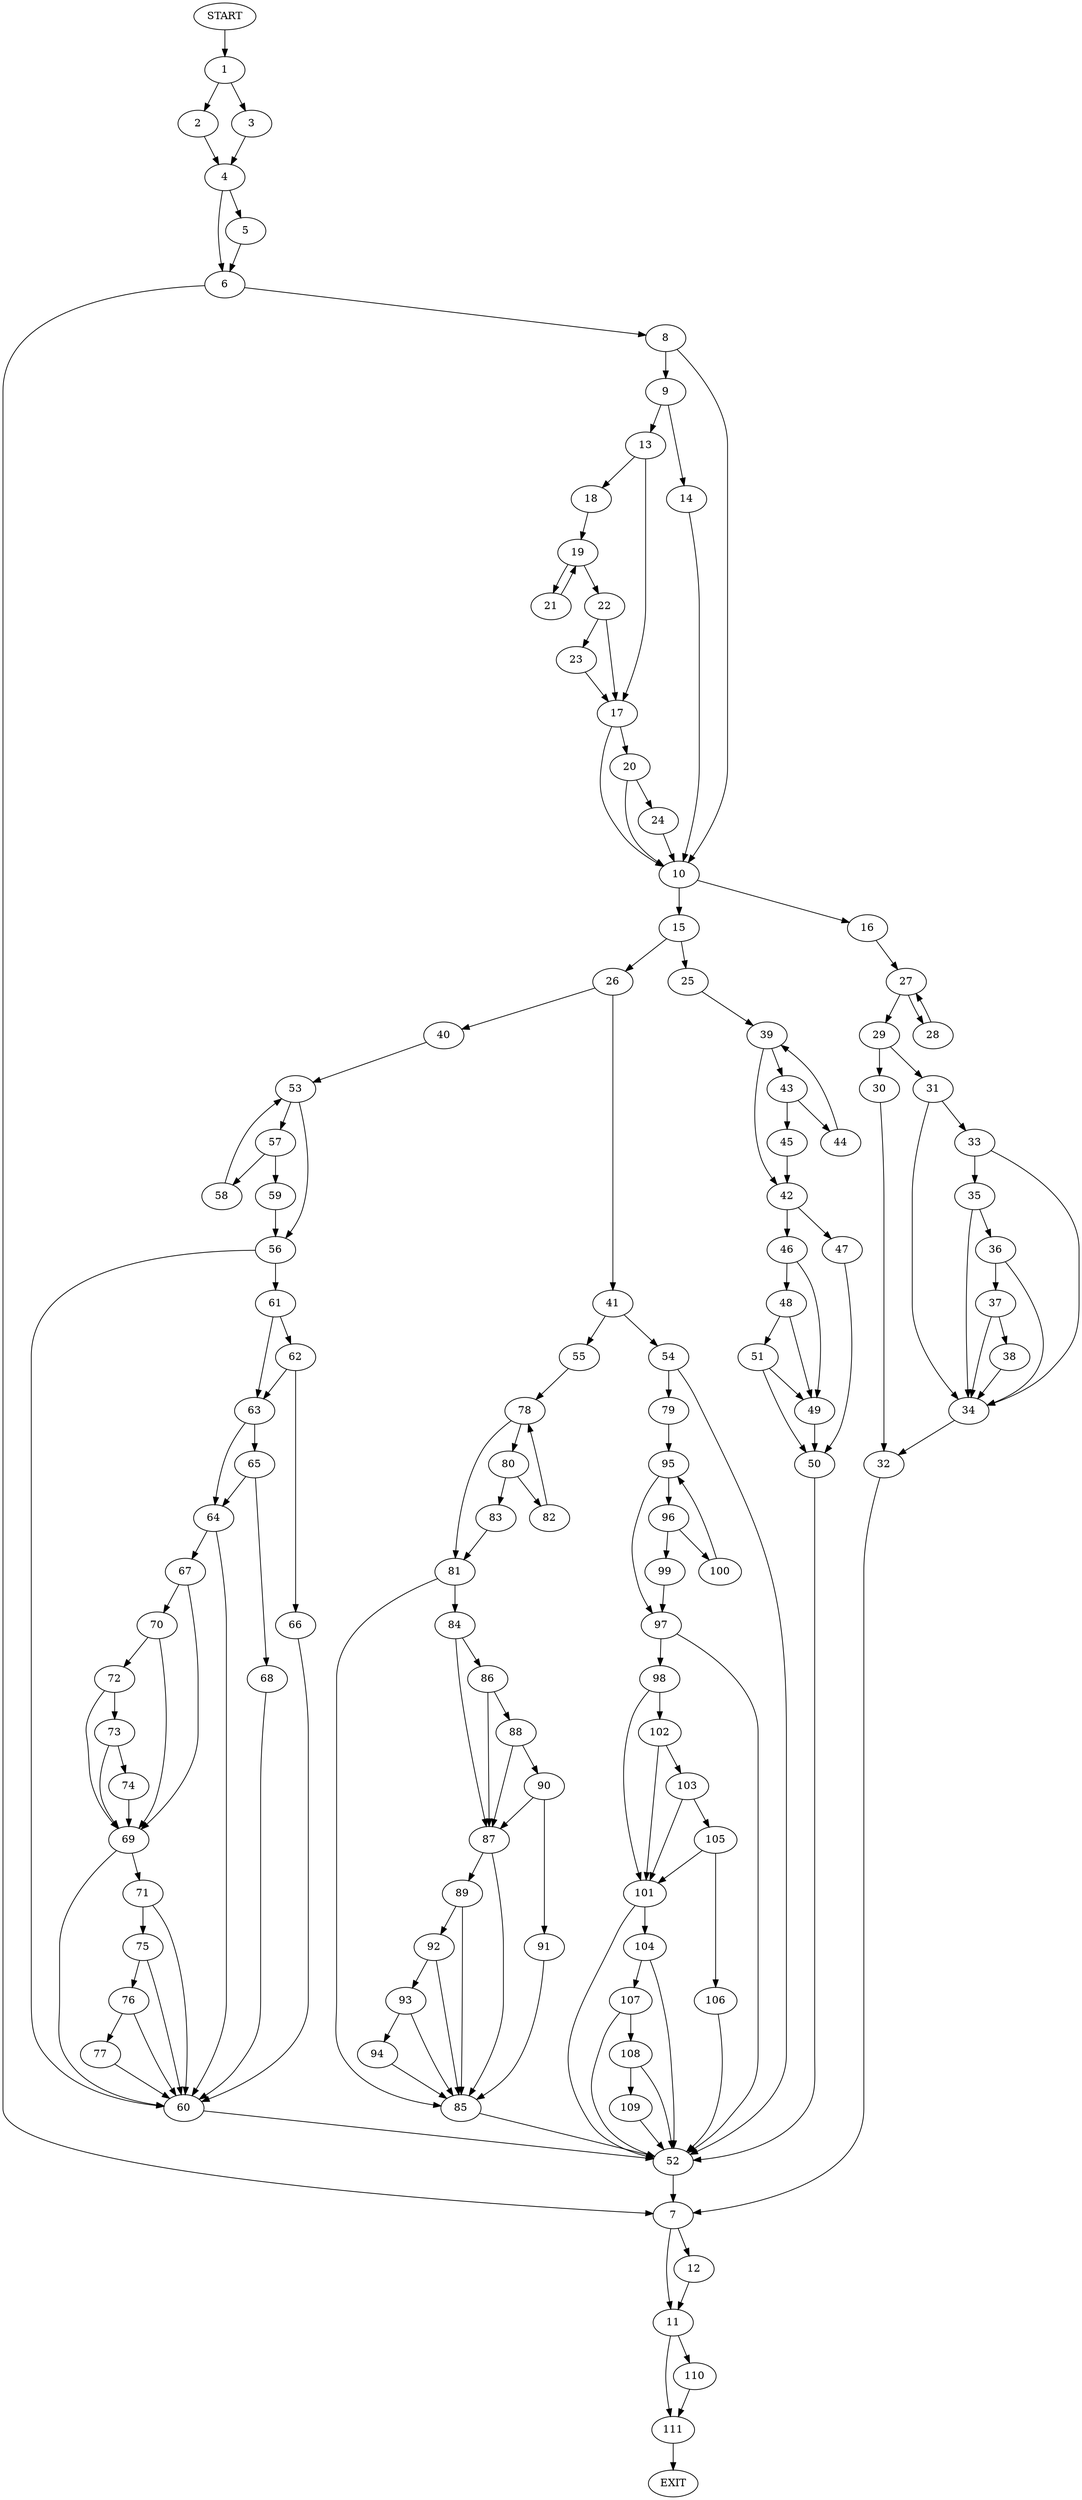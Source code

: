 digraph {
0 [label="START"]
112 [label="EXIT"]
0 -> 1
1 -> 2
1 -> 3
2 -> 4
3 -> 4
4 -> 5
4 -> 6
5 -> 6
6 -> 7
6 -> 8
8 -> 9
8 -> 10
7 -> 11
7 -> 12
9 -> 13
9 -> 14
10 -> 15
10 -> 16
14 -> 10
13 -> 17
13 -> 18
18 -> 19
17 -> 10
17 -> 20
19 -> 21
19 -> 22
22 -> 23
22 -> 17
21 -> 19
23 -> 17
20 -> 10
20 -> 24
24 -> 10
15 -> 25
15 -> 26
16 -> 27
27 -> 28
27 -> 29
29 -> 30
29 -> 31
28 -> 27
30 -> 32
31 -> 33
31 -> 34
33 -> 35
33 -> 34
34 -> 32
35 -> 36
35 -> 34
36 -> 37
36 -> 34
37 -> 38
37 -> 34
38 -> 34
32 -> 7
25 -> 39
26 -> 40
26 -> 41
39 -> 42
39 -> 43
43 -> 44
43 -> 45
42 -> 46
42 -> 47
44 -> 39
45 -> 42
46 -> 48
46 -> 49
47 -> 50
49 -> 50
48 -> 49
48 -> 51
51 -> 49
51 -> 50
50 -> 52
52 -> 7
40 -> 53
41 -> 54
41 -> 55
53 -> 56
53 -> 57
57 -> 58
57 -> 59
56 -> 60
56 -> 61
59 -> 56
58 -> 53
60 -> 52
61 -> 62
61 -> 63
63 -> 64
63 -> 65
62 -> 66
62 -> 63
66 -> 60
64 -> 60
64 -> 67
65 -> 64
65 -> 68
68 -> 60
67 -> 69
67 -> 70
69 -> 60
69 -> 71
70 -> 69
70 -> 72
72 -> 69
72 -> 73
73 -> 69
73 -> 74
74 -> 69
71 -> 60
71 -> 75
75 -> 60
75 -> 76
76 -> 60
76 -> 77
77 -> 60
55 -> 78
54 -> 52
54 -> 79
78 -> 80
78 -> 81
80 -> 82
80 -> 83
81 -> 84
81 -> 85
83 -> 81
82 -> 78
84 -> 86
84 -> 87
85 -> 52
86 -> 88
86 -> 87
87 -> 89
87 -> 85
88 -> 90
88 -> 87
90 -> 91
90 -> 87
91 -> 85
89 -> 92
89 -> 85
92 -> 85
92 -> 93
93 -> 94
93 -> 85
94 -> 85
79 -> 95
95 -> 96
95 -> 97
97 -> 98
97 -> 52
96 -> 99
96 -> 100
99 -> 97
100 -> 95
98 -> 101
98 -> 102
102 -> 103
102 -> 101
101 -> 52
101 -> 104
103 -> 105
103 -> 101
105 -> 101
105 -> 106
106 -> 52
104 -> 52
104 -> 107
107 -> 108
107 -> 52
108 -> 109
108 -> 52
109 -> 52
12 -> 11
11 -> 110
11 -> 111
111 -> 112
110 -> 111
}
